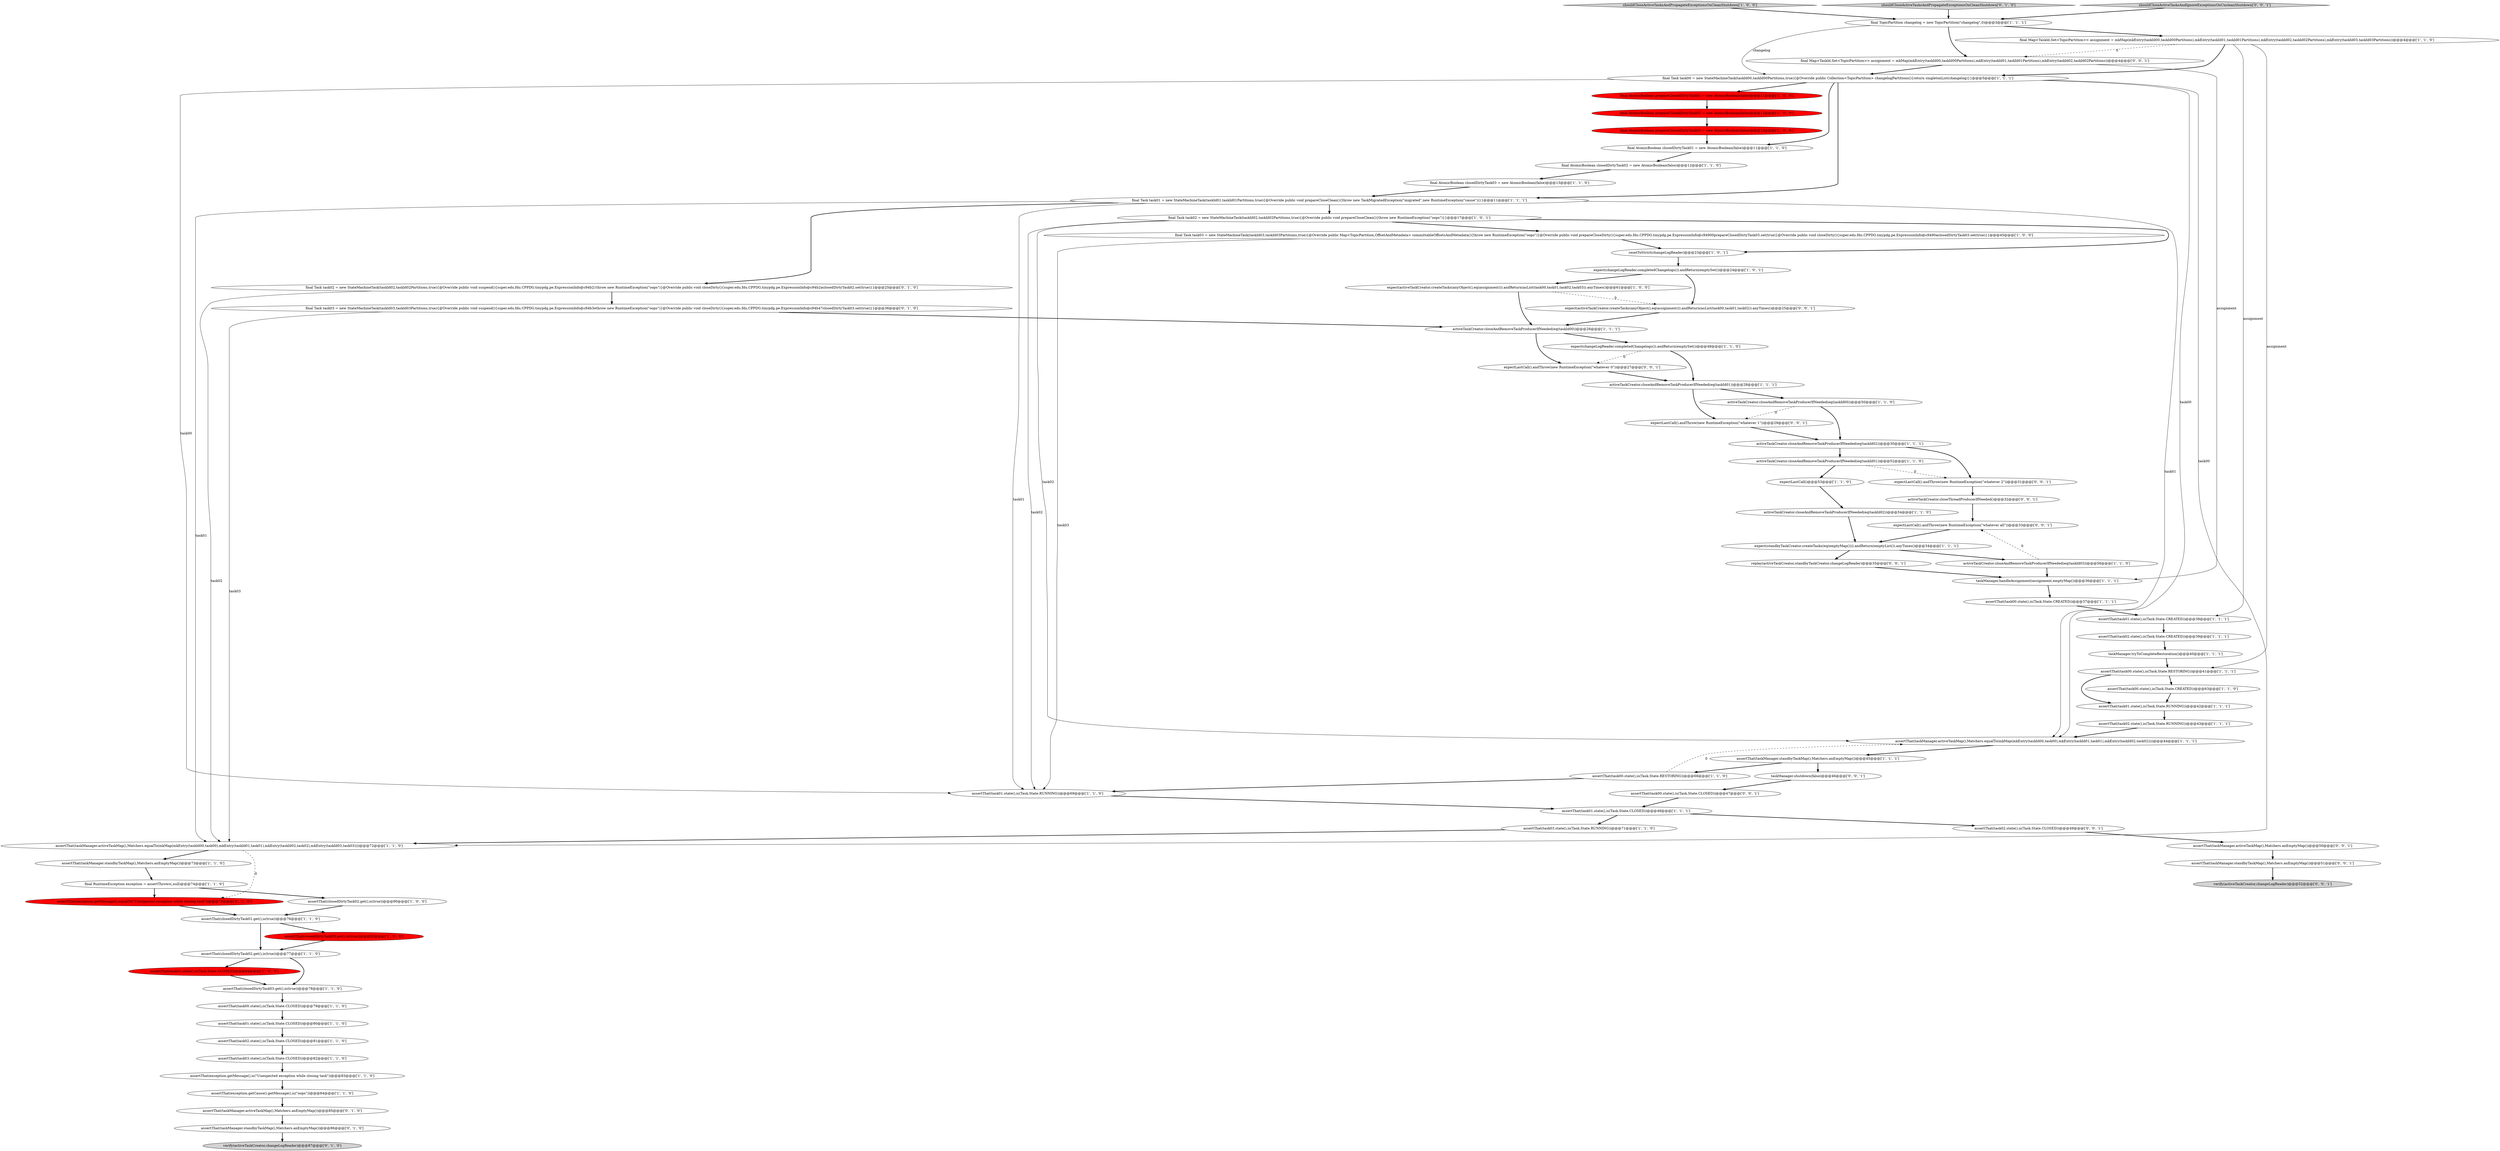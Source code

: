 digraph {
54 [style = filled, label = "expect(changeLogReader.completedChangelogs()).andReturn(emptySet())@@@48@@@['1', '1', '0']", fillcolor = white, shape = ellipse image = "AAA0AAABBB1BBB"];
76 [style = filled, label = "activeTaskCreator.closeThreadProducerIfNeeded()@@@32@@@['0', '0', '1']", fillcolor = white, shape = ellipse image = "AAA0AAABBB3BBB"];
10 [style = filled, label = "assertThat(taskManager.standbyTaskMap(),Matchers.anEmptyMap())@@@73@@@['1', '1', '0']", fillcolor = white, shape = ellipse image = "AAA0AAABBB1BBB"];
72 [style = filled, label = "taskManager.shutdown(false)@@@46@@@['0', '0', '1']", fillcolor = white, shape = ellipse image = "AAA0AAABBB3BBB"];
61 [style = filled, label = "final Task task03 = new StateMachineTask(taskId03,taskId03Partitions,true){@Override public void suspend(){super.edu.fdu.CPPDG.tinypdg.pe.ExpressionInfo@c94b3ethrow new RuntimeException(\"oops\")}@Override public void closeDirty(){super.edu.fdu.CPPDG.tinypdg.pe.ExpressionInfo@c94b47closedDirtyTask03.set(true)}}@@@36@@@['0', '1', '0']", fillcolor = white, shape = ellipse image = "AAA0AAABBB2BBB"];
5 [style = filled, label = "activeTaskCreator.closeAndRemoveTaskProducerIfNeeded(eq(taskId01))@@@28@@@['1', '1', '1']", fillcolor = white, shape = ellipse image = "AAA0AAABBB1BBB"];
66 [style = filled, label = "assertThat(task00.state(),is(Task.State.CLOSED))@@@47@@@['0', '0', '1']", fillcolor = white, shape = ellipse image = "AAA0AAABBB3BBB"];
69 [style = filled, label = "final Map<TaskId,Set<TopicPartition>> assignment = mkMap(mkEntry(taskId00,taskId00Partitions),mkEntry(taskId01,taskId01Partitions),mkEntry(taskId02,taskId02Partitions))@@@4@@@['0', '0', '1']", fillcolor = white, shape = ellipse image = "AAA0AAABBB3BBB"];
52 [style = filled, label = "expectLastCall()@@@53@@@['1', '1', '0']", fillcolor = white, shape = ellipse image = "AAA0AAABBB1BBB"];
58 [style = filled, label = "verify(activeTaskCreator,changeLogReader)@@@87@@@['0', '1', '0']", fillcolor = lightgray, shape = ellipse image = "AAA0AAABBB2BBB"];
22 [style = filled, label = "assertThat(exception.getCause().getMessage(),is(\"oops\"))@@@84@@@['1', '1', '0']", fillcolor = white, shape = ellipse image = "AAA0AAABBB1BBB"];
50 [style = filled, label = "assertThat(task01.state(),is(Task.State.RUNNING))@@@42@@@['1', '1', '1']", fillcolor = white, shape = ellipse image = "AAA0AAABBB1BBB"];
48 [style = filled, label = "assertThat(task03.state(),is(Task.State.RUNNING))@@@71@@@['1', '1', '0']", fillcolor = white, shape = ellipse image = "AAA0AAABBB1BBB"];
13 [style = filled, label = "final RuntimeException exception = assertThrows(,null)@@@74@@@['1', '1', '0']", fillcolor = white, shape = ellipse image = "AAA0AAABBB1BBB"];
38 [style = filled, label = "activeTaskCreator.closeAndRemoveTaskProducerIfNeeded(eq(taskId00))@@@50@@@['1', '1', '0']", fillcolor = white, shape = ellipse image = "AAA0AAABBB1BBB"];
71 [style = filled, label = "verify(activeTaskCreator,changeLogReader)@@@52@@@['0', '0', '1']", fillcolor = lightgray, shape = ellipse image = "AAA0AAABBB3BBB"];
2 [style = filled, label = "activeTaskCreator.closeAndRemoveTaskProducerIfNeeded(eq(taskId00))@@@26@@@['1', '1', '1']", fillcolor = white, shape = ellipse image = "AAA0AAABBB1BBB"];
75 [style = filled, label = "expectLastCall().andThrow(new RuntimeException(\"whatever 0\"))@@@27@@@['0', '0', '1']", fillcolor = white, shape = ellipse image = "AAA0AAABBB3BBB"];
21 [style = filled, label = "assertThat(task00.state(),is(Task.State.CLOSED))@@@79@@@['1', '1', '0']", fillcolor = white, shape = ellipse image = "AAA0AAABBB1BBB"];
35 [style = filled, label = "assertThat(task02.state(),is(Task.State.CREATED))@@@39@@@['1', '1', '1']", fillcolor = white, shape = ellipse image = "AAA0AAABBB1BBB"];
23 [style = filled, label = "assertThat(task01.state(),is(Task.State.CLOSED))@@@48@@@['1', '1', '1']", fillcolor = white, shape = ellipse image = "AAA0AAABBB1BBB"];
42 [style = filled, label = "assertThat(task02.state(),is(Task.State.RUNNING))@@@43@@@['1', '1', '1']", fillcolor = white, shape = ellipse image = "AAA0AAABBB1BBB"];
18 [style = filled, label = "final AtomicBoolean prepareClosedDirtyTask03 = new AtomicBoolean(false)@@@13@@@['1', '0', '0']", fillcolor = red, shape = ellipse image = "AAA1AAABBB1BBB"];
39 [style = filled, label = "activeTaskCreator.closeAndRemoveTaskProducerIfNeeded(eq(taskId02))@@@54@@@['1', '1', '0']", fillcolor = white, shape = ellipse image = "AAA0AAABBB1BBB"];
44 [style = filled, label = "shouldCloseActiveTasksAndPropagateExceptionsOnCleanShutdown['1', '0', '0']", fillcolor = lightgray, shape = diamond image = "AAA0AAABBB1BBB"];
41 [style = filled, label = "final Task task01 = new StateMachineTask(taskId01,taskId01Partitions,true){@Override public void prepareCloseClean(){throw new TaskMigratedException(\"migrated\",new RuntimeException(\"cause\"))}}@@@11@@@['1', '1', '1']", fillcolor = white, shape = ellipse image = "AAA0AAABBB1BBB"];
3 [style = filled, label = "expect(activeTaskCreator.createTasks(anyObject(),eq(assignment))).andReturn(asList(task00,task01,task02,task03)).anyTimes()@@@61@@@['1', '0', '0']", fillcolor = white, shape = ellipse image = "AAA0AAABBB1BBB"];
28 [style = filled, label = "activeTaskCreator.closeAndRemoveTaskProducerIfNeeded(eq(taskId02))@@@30@@@['1', '1', '1']", fillcolor = white, shape = ellipse image = "AAA0AAABBB1BBB"];
47 [style = filled, label = "taskManager.handleAssignment(assignment,emptyMap())@@@36@@@['1', '1', '1']", fillcolor = white, shape = ellipse image = "AAA0AAABBB1BBB"];
62 [style = filled, label = "assertThat(taskManager.standbyTaskMap(),Matchers.anEmptyMap())@@@86@@@['0', '1', '0']", fillcolor = white, shape = ellipse image = "AAA0AAABBB2BBB"];
1 [style = filled, label = "assertThat(task01.state(),is(Task.State.CLOSED))@@@94@@@['1', '0', '0']", fillcolor = red, shape = ellipse image = "AAA1AAABBB1BBB"];
77 [style = filled, label = "expectLastCall().andThrow(new RuntimeException(\"whatever all\"))@@@33@@@['0', '0', '1']", fillcolor = white, shape = ellipse image = "AAA0AAABBB3BBB"];
7 [style = filled, label = "assertThat(task02.state(),is(Task.State.CLOSED))@@@81@@@['1', '1', '0']", fillcolor = white, shape = ellipse image = "AAA0AAABBB1BBB"];
64 [style = filled, label = "expectLastCall().andThrow(new RuntimeException(\"whatever 2\"))@@@31@@@['0', '0', '1']", fillcolor = white, shape = ellipse image = "AAA0AAABBB3BBB"];
9 [style = filled, label = "final Task task02 = new StateMachineTask(taskId02,taskId02Partitions,true){@Override public void prepareCloseClean(){throw new RuntimeException(\"oops\")}}@@@17@@@['1', '0', '1']", fillcolor = white, shape = ellipse image = "AAA0AAABBB1BBB"];
45 [style = filled, label = "assertThat(taskManager.activeTaskMap(),Matchers.equalTo(mkMap(mkEntry(taskId00,task00),mkEntry(taskId01,task01),mkEntry(taskId02,task02),mkEntry(taskId03,task03))))@@@72@@@['1', '1', '0']", fillcolor = white, shape = ellipse image = "AAA0AAABBB1BBB"];
68 [style = filled, label = "expectLastCall().andThrow(new RuntimeException(\"whatever 1\"))@@@29@@@['0', '0', '1']", fillcolor = white, shape = ellipse image = "AAA0AAABBB3BBB"];
11 [style = filled, label = "final AtomicBoolean closedDirtyTask02 = new AtomicBoolean(false)@@@12@@@['1', '1', '0']", fillcolor = white, shape = ellipse image = "AAA0AAABBB1BBB"];
32 [style = filled, label = "assertThat(closedDirtyTask02.get(),is(true))@@@77@@@['1', '1', '0']", fillcolor = white, shape = ellipse image = "AAA0AAABBB1BBB"];
74 [style = filled, label = "assertThat(taskManager.standbyTaskMap(),Matchers.anEmptyMap())@@@51@@@['0', '0', '1']", fillcolor = white, shape = ellipse image = "AAA0AAABBB3BBB"];
12 [style = filled, label = "taskManager.tryToCompleteRestoration()@@@40@@@['1', '1', '1']", fillcolor = white, shape = ellipse image = "AAA0AAABBB1BBB"];
29 [style = filled, label = "assertThat(closedDirtyTask02.get(),is(true))@@@90@@@['1', '0', '0']", fillcolor = white, shape = ellipse image = "AAA0AAABBB1BBB"];
43 [style = filled, label = "assertThat(task03.state(),is(Task.State.CLOSED))@@@82@@@['1', '1', '0']", fillcolor = white, shape = ellipse image = "AAA0AAABBB1BBB"];
55 [style = filled, label = "final AtomicBoolean closedDirtyTask01 = new AtomicBoolean(false)@@@11@@@['1', '1', '0']", fillcolor = white, shape = ellipse image = "AAA0AAABBB1BBB"];
34 [style = filled, label = "final AtomicBoolean prepareClosedDirtyTask01 = new AtomicBoolean(false)@@@11@@@['1', '0', '0']", fillcolor = red, shape = ellipse image = "AAA1AAABBB1BBB"];
36 [style = filled, label = "assertThat(task00.state(),is(Task.State.RESTORING))@@@41@@@['1', '1', '1']", fillcolor = white, shape = ellipse image = "AAA0AAABBB1BBB"];
24 [style = filled, label = "assertThat(taskManager.activeTaskMap(),Matchers.equalTo(mkMap(mkEntry(taskId00,task00),mkEntry(taskId01,task01),mkEntry(taskId02,task02))))@@@44@@@['1', '1', '1']", fillcolor = white, shape = ellipse image = "AAA0AAABBB1BBB"];
6 [style = filled, label = "activeTaskCreator.closeAndRemoveTaskProducerIfNeeded(eq(taskId03))@@@56@@@['1', '1', '0']", fillcolor = white, shape = ellipse image = "AAA0AAABBB1BBB"];
14 [style = filled, label = "activeTaskCreator.closeAndRemoveTaskProducerIfNeeded(eq(taskId01))@@@52@@@['1', '1', '0']", fillcolor = white, shape = ellipse image = "AAA0AAABBB1BBB"];
53 [style = filled, label = "assertThat(exception.getMessage(),is(\"Unexpected exception while closing task\"))@@@83@@@['1', '1', '0']", fillcolor = white, shape = ellipse image = "AAA0AAABBB1BBB"];
15 [style = filled, label = "assertThat(closedDirtyTask03.get(),is(true))@@@92@@@['1', '0', '0']", fillcolor = red, shape = ellipse image = "AAA1AAABBB1BBB"];
17 [style = filled, label = "resetToStrict(changeLogReader)@@@23@@@['1', '0', '1']", fillcolor = white, shape = ellipse image = "AAA0AAABBB1BBB"];
49 [style = filled, label = "assertThat(task01.state(),is(Task.State.CREATED))@@@38@@@['1', '1', '1']", fillcolor = white, shape = ellipse image = "AAA0AAABBB1BBB"];
51 [style = filled, label = "expect(changeLogReader.completedChangelogs()).andReturn(emptySet())@@@24@@@['1', '0', '1']", fillcolor = white, shape = ellipse image = "AAA0AAABBB1BBB"];
4 [style = filled, label = "assertThat(task00.state(),is(Task.State.RESTORING))@@@68@@@['1', '1', '0']", fillcolor = white, shape = ellipse image = "AAA0AAABBB1BBB"];
56 [style = filled, label = "assertThat(exception.getMessage(),equalTo(\"Unexpected exception while closing task\"))@@@75@@@['0', '1', '0']", fillcolor = red, shape = ellipse image = "AAA1AAABBB2BBB"];
59 [style = filled, label = "assertThat(taskManager.activeTaskMap(),Matchers.anEmptyMap())@@@85@@@['0', '1', '0']", fillcolor = white, shape = ellipse image = "AAA0AAABBB2BBB"];
63 [style = filled, label = "assertThat(task02.state(),is(Task.State.CLOSED))@@@49@@@['0', '0', '1']", fillcolor = white, shape = ellipse image = "AAA0AAABBB3BBB"];
20 [style = filled, label = "assertThat(closedDirtyTask01.get(),is(true))@@@76@@@['1', '1', '0']", fillcolor = white, shape = ellipse image = "AAA0AAABBB1BBB"];
65 [style = filled, label = "assertThat(taskManager.activeTaskMap(),Matchers.anEmptyMap())@@@50@@@['0', '0', '1']", fillcolor = white, shape = ellipse image = "AAA0AAABBB3BBB"];
30 [style = filled, label = "assertThat(task00.state(),is(Task.State.CREATED))@@@37@@@['1', '1', '1']", fillcolor = white, shape = ellipse image = "AAA0AAABBB1BBB"];
0 [style = filled, label = "assertThat(taskManager.standbyTaskMap(),Matchers.anEmptyMap())@@@45@@@['1', '1', '1']", fillcolor = white, shape = ellipse image = "AAA0AAABBB1BBB"];
40 [style = filled, label = "expect(standbyTaskCreator.createTasks(eq(emptyMap()))).andReturn(emptyList()).anyTimes()@@@34@@@['1', '1', '1']", fillcolor = white, shape = ellipse image = "AAA0AAABBB1BBB"];
73 [style = filled, label = "replay(activeTaskCreator,standbyTaskCreator,changeLogReader)@@@35@@@['0', '0', '1']", fillcolor = white, shape = ellipse image = "AAA0AAABBB3BBB"];
25 [style = filled, label = "final Task task03 = new StateMachineTask(taskId03,taskId03Partitions,true){@Override public Map<TopicPartition,OffsetAndMetadata> committableOffsetsAndMetadata(){throw new RuntimeException(\"oops\")}@Override public void prepareCloseDirty(){super.edu.fdu.CPPDG.tinypdg.pe.ExpressionInfo@c94900prepareClosedDirtyTask03.set(true)}@Override public void closeDirty(){super.edu.fdu.CPPDG.tinypdg.pe.ExpressionInfo@c9490aclosedDirtyTask03.set(true)}}@@@45@@@['1', '0', '0']", fillcolor = white, shape = ellipse image = "AAA0AAABBB1BBB"];
8 [style = filled, label = "final AtomicBoolean prepareClosedDirtyTask02 = new AtomicBoolean(false)@@@12@@@['1', '0', '0']", fillcolor = red, shape = ellipse image = "AAA1AAABBB1BBB"];
70 [style = filled, label = "expect(activeTaskCreator.createTasks(anyObject(),eq(assignment))).andReturn(asList(task00,task01,task02)).anyTimes()@@@25@@@['0', '0', '1']", fillcolor = white, shape = ellipse image = "AAA0AAABBB3BBB"];
33 [style = filled, label = "final Map<TaskId,Set<TopicPartition>> assignment = mkMap(mkEntry(taskId00,taskId00Partitions),mkEntry(taskId01,taskId01Partitions),mkEntry(taskId02,taskId02Partitions),mkEntry(taskId03,taskId03Partitions))@@@4@@@['1', '1', '0']", fillcolor = white, shape = ellipse image = "AAA0AAABBB1BBB"];
16 [style = filled, label = "final TopicPartition changelog = new TopicPartition(\"changelog\",0)@@@3@@@['1', '1', '1']", fillcolor = white, shape = ellipse image = "AAA0AAABBB1BBB"];
37 [style = filled, label = "final AtomicBoolean closedDirtyTask03 = new AtomicBoolean(false)@@@13@@@['1', '1', '0']", fillcolor = white, shape = ellipse image = "AAA0AAABBB1BBB"];
27 [style = filled, label = "assertThat(task01.state(),is(Task.State.CLOSED))@@@80@@@['1', '1', '0']", fillcolor = white, shape = ellipse image = "AAA0AAABBB1BBB"];
31 [style = filled, label = "assertThat(task01.state(),is(Task.State.RUNNING))@@@69@@@['1', '1', '0']", fillcolor = white, shape = ellipse image = "AAA0AAABBB1BBB"];
46 [style = filled, label = "final Task task00 = new StateMachineTask(taskId00,taskId00Partitions,true){@Override public Collection<TopicPartition> changelogPartitions(){return singletonList(changelog)}}@@@5@@@['1', '1', '1']", fillcolor = white, shape = ellipse image = "AAA0AAABBB1BBB"];
19 [style = filled, label = "assertThat(task00.state(),is(Task.State.CREATED))@@@63@@@['1', '1', '0']", fillcolor = white, shape = ellipse image = "AAA0AAABBB1BBB"];
26 [style = filled, label = "assertThat(closedDirtyTask03.get(),is(true))@@@78@@@['1', '1', '0']", fillcolor = white, shape = ellipse image = "AAA0AAABBB1BBB"];
57 [style = filled, label = "final Task task02 = new StateMachineTask(taskId02,taskId02Partitions,true){@Override public void suspend(){super.edu.fdu.CPPDG.tinypdg.pe.ExpressionInfo@c94b21throw new RuntimeException(\"oops\")}@Override public void closeDirty(){super.edu.fdu.CPPDG.tinypdg.pe.ExpressionInfo@c94b2aclosedDirtyTask02.set(true)}}@@@25@@@['0', '1', '0']", fillcolor = white, shape = ellipse image = "AAA0AAABBB2BBB"];
60 [style = filled, label = "shouldCloseActiveTasksAndPropagateExceptionsOnCleanShutdown['0', '1', '0']", fillcolor = lightgray, shape = diamond image = "AAA0AAABBB2BBB"];
67 [style = filled, label = "shouldCloseActiveTasksAndIgnoreExceptionsOnUncleanShutdown['0', '0', '1']", fillcolor = lightgray, shape = diamond image = "AAA0AAABBB3BBB"];
6->77 [style = dashed, label="0"];
45->56 [style = dashed, label="0"];
33->49 [style = solid, label="assignment"];
46->34 [style = bold, label=""];
40->6 [style = bold, label=""];
69->46 [style = bold, label=""];
18->55 [style = bold, label=""];
2->75 [style = bold, label=""];
5->68 [style = bold, label=""];
38->68 [style = dashed, label="0"];
41->9 [style = bold, label=""];
59->62 [style = bold, label=""];
14->64 [style = dashed, label="0"];
30->49 [style = bold, label=""];
5->38 [style = bold, label=""];
16->69 [style = bold, label=""];
28->14 [style = bold, label=""];
25->31 [style = solid, label="task03"];
22->59 [style = bold, label=""];
33->46 [style = bold, label=""];
54->75 [style = dashed, label="0"];
43->53 [style = bold, label=""];
27->7 [style = bold, label=""];
7->43 [style = bold, label=""];
3->70 [style = dashed, label="0"];
55->11 [style = bold, label=""];
54->5 [style = bold, label=""];
20->15 [style = bold, label=""];
41->24 [style = solid, label="task01"];
35->12 [style = bold, label=""];
45->10 [style = bold, label=""];
57->61 [style = bold, label=""];
67->16 [style = bold, label=""];
77->40 [style = bold, label=""];
38->28 [style = bold, label=""];
60->16 [style = bold, label=""];
65->74 [style = bold, label=""];
8->18 [style = bold, label=""];
24->0 [style = bold, label=""];
64->76 [style = bold, label=""];
16->46 [style = solid, label="changelog"];
11->37 [style = bold, label=""];
9->17 [style = bold, label=""];
34->8 [style = bold, label=""];
70->2 [style = bold, label=""];
32->26 [style = bold, label=""];
46->41 [style = bold, label=""];
23->48 [style = bold, label=""];
17->51 [style = bold, label=""];
29->20 [style = bold, label=""];
75->5 [style = bold, label=""];
44->16 [style = bold, label=""];
3->2 [style = bold, label=""];
16->33 [style = bold, label=""];
14->52 [style = bold, label=""];
61->2 [style = bold, label=""];
36->50 [style = bold, label=""];
4->24 [style = dashed, label="0"];
46->24 [style = solid, label="task00"];
6->47 [style = bold, label=""];
57->45 [style = solid, label="task02"];
41->31 [style = solid, label="task01"];
63->65 [style = bold, label=""];
49->35 [style = bold, label=""];
21->27 [style = bold, label=""];
37->41 [style = bold, label=""];
46->45 [style = solid, label="task00"];
12->36 [style = bold, label=""];
19->50 [style = bold, label=""];
61->45 [style = solid, label="task03"];
42->24 [style = bold, label=""];
25->17 [style = bold, label=""];
26->21 [style = bold, label=""];
4->31 [style = bold, label=""];
28->64 [style = bold, label=""];
41->45 [style = solid, label="task01"];
50->42 [style = bold, label=""];
10->13 [style = bold, label=""];
39->40 [style = bold, label=""];
32->1 [style = bold, label=""];
23->63 [style = bold, label=""];
2->54 [style = bold, label=""];
68->28 [style = bold, label=""];
0->72 [style = bold, label=""];
36->19 [style = bold, label=""];
33->69 [style = dashed, label="0"];
46->55 [style = bold, label=""];
33->36 [style = solid, label="assignment"];
66->23 [style = bold, label=""];
52->39 [style = bold, label=""];
31->23 [style = bold, label=""];
46->31 [style = solid, label="task00"];
74->71 [style = bold, label=""];
69->47 [style = solid, label="assignment"];
76->77 [style = bold, label=""];
62->58 [style = bold, label=""];
20->32 [style = bold, label=""];
53->22 [style = bold, label=""];
1->26 [style = bold, label=""];
40->73 [style = bold, label=""];
41->57 [style = bold, label=""];
73->47 [style = bold, label=""];
47->30 [style = bold, label=""];
51->3 [style = bold, label=""];
9->24 [style = solid, label="task02"];
51->70 [style = bold, label=""];
13->29 [style = bold, label=""];
48->45 [style = bold, label=""];
13->56 [style = bold, label=""];
9->31 [style = solid, label="task02"];
0->4 [style = bold, label=""];
9->25 [style = bold, label=""];
72->66 [style = bold, label=""];
56->20 [style = bold, label=""];
15->32 [style = bold, label=""];
}
